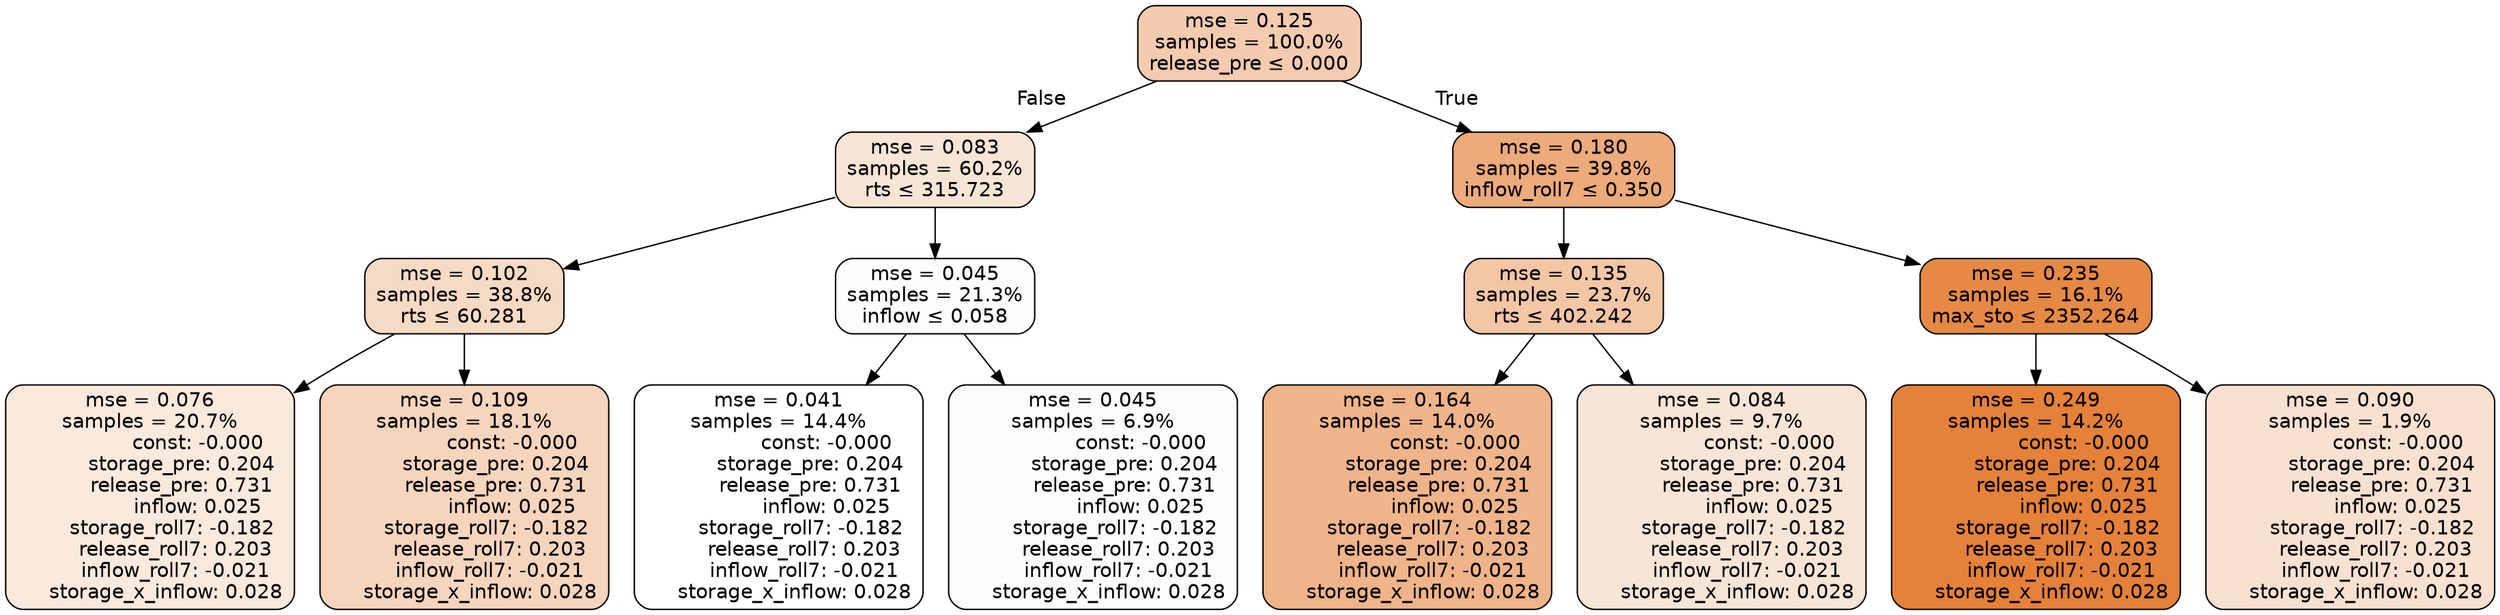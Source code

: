 digraph tree {
node [shape=rectangle, style="filled, rounded", color="black", fontname=helvetica] ;
edge [fontname=helvetica] ;
	"0" [label="mse = 0.125
samples = 100.0%
release_pre &le; 0.000", fillcolor="#f4cbae"]
	"1" [label="mse = 0.083
samples = 60.2%
rts &le; 315.723", fillcolor="#f9e5d6"]
	"2" [label="mse = 0.102
samples = 38.8%
rts &le; 60.281", fillcolor="#f7dac4"]
	"3" [label="mse = 0.076
samples = 20.7%
               const: -0.000
          storage_pre: 0.204
          release_pre: 0.731
               inflow: 0.025
       storage_roll7: -0.182
        release_roll7: 0.203
        inflow_roll7: -0.021
     storage_x_inflow: 0.028", fillcolor="#fae9dd"]
	"4" [label="mse = 0.109
samples = 18.1%
               const: -0.000
          storage_pre: 0.204
          release_pre: 0.731
               inflow: 0.025
       storage_roll7: -0.182
        release_roll7: 0.203
        inflow_roll7: -0.021
     storage_x_inflow: 0.028", fillcolor="#f6d5bd"]
	"5" [label="mse = 0.045
samples = 21.3%
inflow &le; 0.058", fillcolor="#fefcfb"]
	"6" [label="mse = 0.041
samples = 14.4%
               const: -0.000
          storage_pre: 0.204
          release_pre: 0.731
               inflow: 0.025
       storage_roll7: -0.182
        release_roll7: 0.203
        inflow_roll7: -0.021
     storage_x_inflow: 0.028", fillcolor="#ffffff"]
	"7" [label="mse = 0.045
samples = 6.9%
               const: -0.000
          storage_pre: 0.204
          release_pre: 0.731
               inflow: 0.025
       storage_roll7: -0.182
        release_roll7: 0.203
        inflow_roll7: -0.021
     storage_x_inflow: 0.028", fillcolor="#fefcfb"]
	"8" [label="mse = 0.180
samples = 39.8%
inflow_roll7 &le; 0.350", fillcolor="#edaa7a"]
	"9" [label="mse = 0.135
samples = 23.7%
rts &le; 402.242", fillcolor="#f3c6a5"]
	"10" [label="mse = 0.164
samples = 14.0%
               const: -0.000
          storage_pre: 0.204
          release_pre: 0.731
               inflow: 0.025
       storage_roll7: -0.182
        release_roll7: 0.203
        inflow_roll7: -0.021
     storage_x_inflow: 0.028", fillcolor="#efb489"]
	"11" [label="mse = 0.084
samples = 9.7%
               const: -0.000
          storage_pre: 0.204
          release_pre: 0.731
               inflow: 0.025
       storage_roll7: -0.182
        release_roll7: 0.203
        inflow_roll7: -0.021
     storage_x_inflow: 0.028", fillcolor="#f9e5d6"]
	"12" [label="mse = 0.235
samples = 16.1%
max_sto &le; 2352.264", fillcolor="#e68945"]
	"13" [label="mse = 0.249
samples = 14.2%
               const: -0.000
          storage_pre: 0.204
          release_pre: 0.731
               inflow: 0.025
       storage_roll7: -0.182
        release_roll7: 0.203
        inflow_roll7: -0.021
     storage_x_inflow: 0.028", fillcolor="#e58139"]
	"14" [label="mse = 0.090
samples = 1.9%
               const: -0.000
          storage_pre: 0.204
          release_pre: 0.731
               inflow: 0.025
       storage_roll7: -0.182
        release_roll7: 0.203
        inflow_roll7: -0.021
     storage_x_inflow: 0.028", fillcolor="#f8e1d0"]

	"0" -> "1" [labeldistance=2.5, labelangle=45, headlabel="False"]
	"1" -> "2"
	"2" -> "3"
	"2" -> "4"
	"1" -> "5"
	"5" -> "6"
	"5" -> "7"
	"0" -> "8" [labeldistance=2.5, labelangle=-45, headlabel="True"]
	"8" -> "9"
	"9" -> "10"
	"9" -> "11"
	"8" -> "12"
	"12" -> "13"
	"12" -> "14"
}